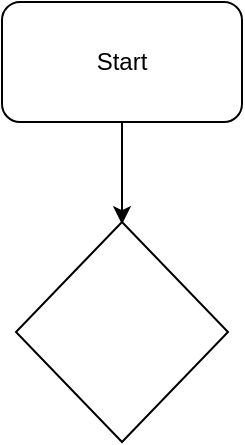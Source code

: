 <mxfile version="20.8.23" type="github">
  <diagram name="Страница 1" id="aZp6YvyAhjEQe-iiI6nL">
    <mxGraphModel dx="989" dy="523" grid="1" gridSize="10" guides="1" tooltips="1" connect="1" arrows="1" fold="1" page="1" pageScale="1" pageWidth="827" pageHeight="1169" math="0" shadow="0">
      <root>
        <mxCell id="0" />
        <mxCell id="1" parent="0" />
        <mxCell id="tok5O8CNn23DWsFcNzJN-3" style="edgeStyle=orthogonalEdgeStyle;rounded=0;orthogonalLoop=1;jettySize=auto;html=1;entryX=0.5;entryY=0.01;entryDx=0;entryDy=0;entryPerimeter=0;" edge="1" parent="1" source="tok5O8CNn23DWsFcNzJN-1" target="tok5O8CNn23DWsFcNzJN-2">
          <mxGeometry relative="1" as="geometry" />
        </mxCell>
        <mxCell id="tok5O8CNn23DWsFcNzJN-1" value="Start" style="rounded=1;whiteSpace=wrap;html=1;" vertex="1" parent="1">
          <mxGeometry x="354" y="30" width="120" height="60" as="geometry" />
        </mxCell>
        <mxCell id="tok5O8CNn23DWsFcNzJN-2" value="" style="rhombus;whiteSpace=wrap;html=1;rounded=1;arcSize=0;" vertex="1" parent="1">
          <mxGeometry x="361" y="140" width="106" height="110" as="geometry" />
        </mxCell>
      </root>
    </mxGraphModel>
  </diagram>
</mxfile>
